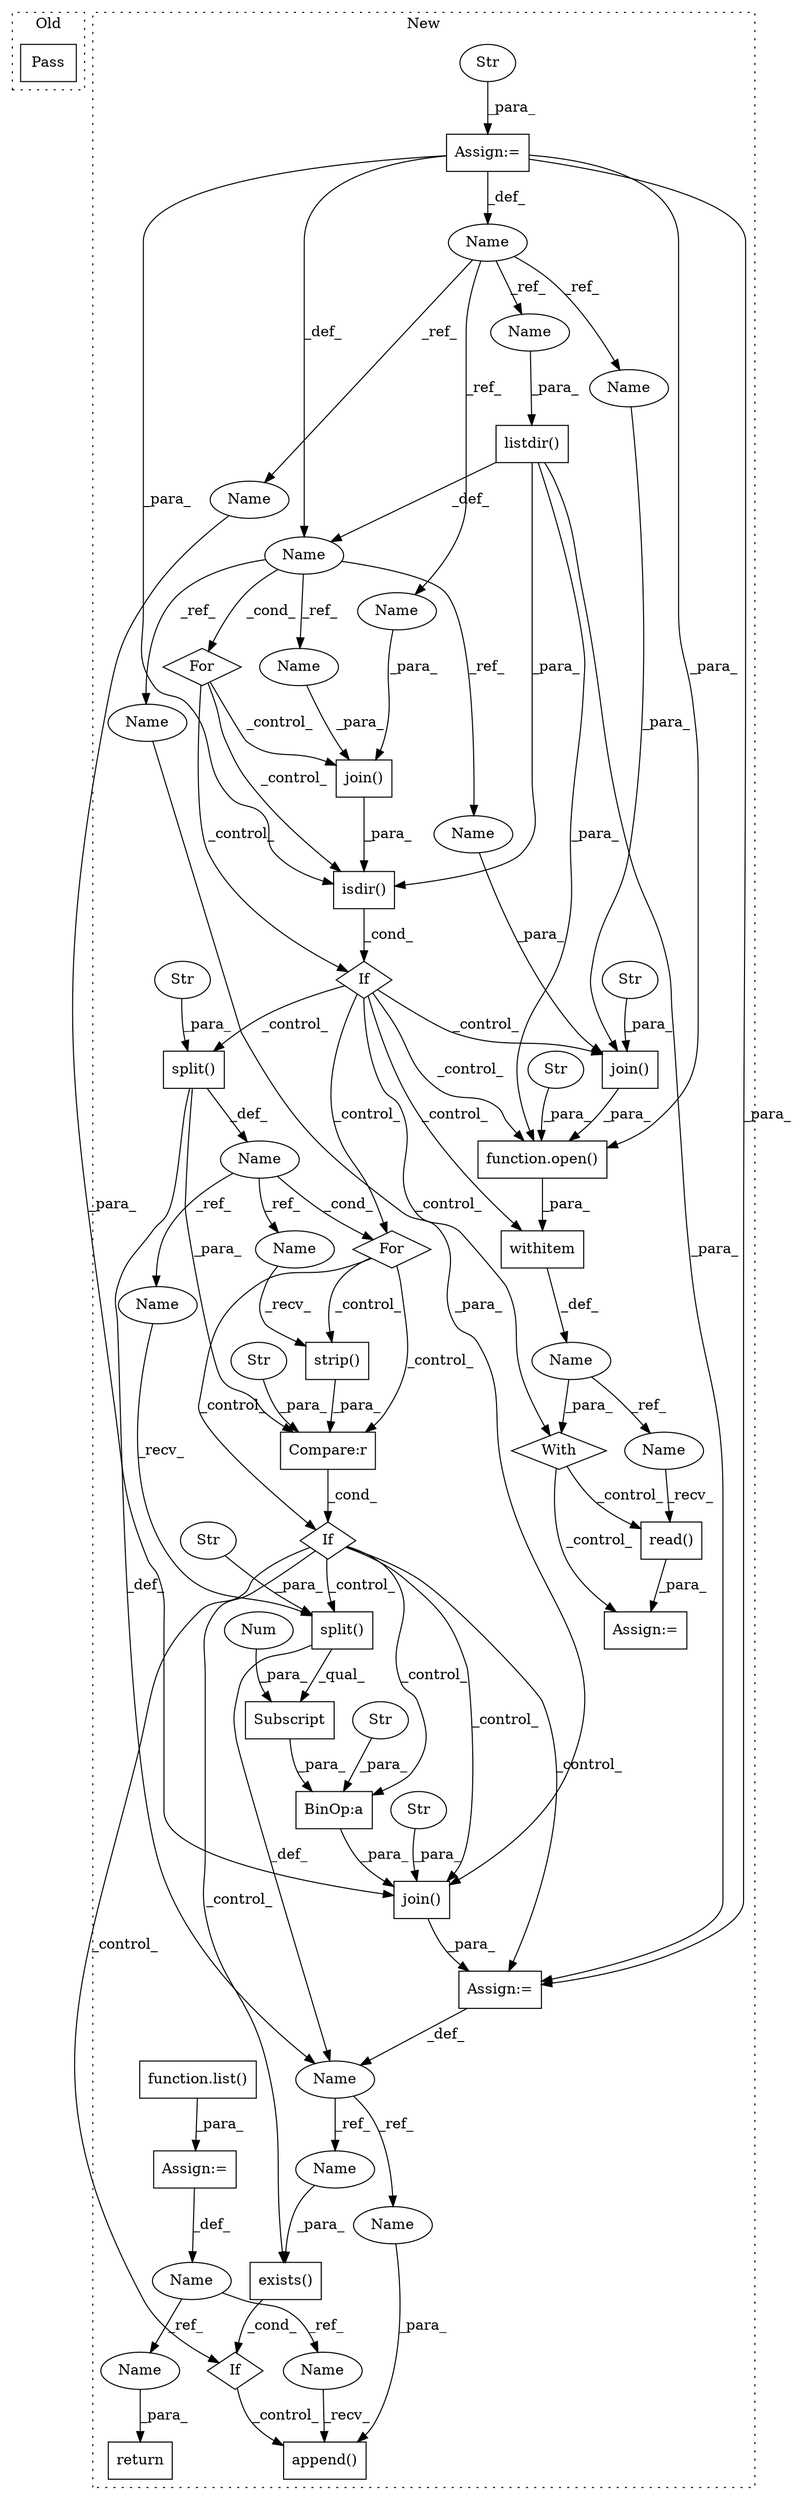 digraph G {
subgraph cluster0 {
1 [label="Pass" a="62" s="82" l="4" shape="box"];
label = "Old";
style="dotted";
}
subgraph cluster1 {
2 [label="listdir()" a="75" s="799,814" l="11,1" shape="box"];
3 [label="join()" a="75" s="1111,1169" l="13,1" shape="box"];
4 [label="Name" a="87" s="793" l="2" shape="ellipse"];
5 [label="If" a="96" s="1191" l="3" shape="diamond"];
6 [label="For" a="107" s="789,815" l="4,10" shape="diamond"];
7 [label="Assign:=" a="68" s="1108" l="3" shape="box"];
8 [label="Str" a="66" s="1134" l="6" shape="ellipse"];
9 [label="If" a="96" s="1057" l="3" shape="diamond"];
10 [label="BinOp:a" a="82" s="1160" l="3" shape="box"];
11 [label="If" a="96" s="825" l="3" shape="diamond"];
12 [label="Subscript" a="63" s="1142,0" l="18,0" shape="box"];
13 [label="Str" a="66" s="1163" l="6" shape="ellipse"];
14 [label="join()" a="75" s="842,863" l="13,1" shape="box"];
15 [label="With" a="39" s="879,888" l="5,88" shape="diamond"];
16 [label="join()" a="75" s="889,926" l="13,1" shape="box"];
17 [label="Str" a="66" s="912" l="14" shape="ellipse"];
18 [label="Name" a="87" s="954" l="4" shape="ellipse"];
19 [label="Assign:=" a="68" s="982" l="3" shape="box"];
20 [label="exists()" a="75" s="1194,1217" l="15,1" shape="box"];
21 [label="For" a="107" s="1009,1039" l="4,18" shape="diamond"];
22 [label="Num" a="76" s="1158" l="1" shape="ellipse"];
23 [label="strip()" a="75" s="1060" l="12" shape="box"];
24 [label="Compare:r" a="40" s="1060" l="18" shape="box"];
25 [label="Str" a="66" s="1076" l="2" shape="ellipse"];
26 [label="withitem" a="49" s="884" l="4" shape="box"];
27 [label="read()" a="75" s="985" l="11" shape="box"];
28 [label="split()" a="75" s="1142,1156" l="11,1" shape="box"];
29 [label="Str" a="66" s="1153" l="3" shape="ellipse"];
30 [label="split()" a="75" s="1021,1038" l="13,1" shape="box"];
31 [label="Str" a="66" s="1034" l="4" shape="ellipse"];
32 [label="Name" a="87" s="687" l="4" shape="ellipse"];
33 [label="Name" a="87" s="1013" l="4" shape="ellipse"];
34 [label="function.open()" a="75" s="884,932" l="5,18" shape="box"];
35 [label="Str" a="66" s="929" l="3" shape="ellipse"];
36 [label="isdir()" a="75" s="828,864" l="14,1" shape="box"];
37 [label="Assign:=" a="68" s="691" l="3" shape="box"];
38 [label="Str" a="66" s="694" l="67" shape="ellipse"];
39 [label="append()" a="75" s="1244,1269" l="17,1" shape="box"];
40 [label="Name" a="87" s="1100" l="8" shape="ellipse"];
41 [label="Name" a="87" s="766" l="9" shape="ellipse"];
42 [label="return" a="93" s="1275" l="7" shape="box"];
43 [label="function.list()" a="75" s="778" l="6" shape="box"];
44 [label="Assign:=" a="68" s="775" l="3" shape="box"];
45 [label="Name" a="87" s="1124" l="4" shape="ellipse"];
46 [label="Name" a="87" s="810" l="4" shape="ellipse"];
47 [label="Name" a="87" s="855" l="4" shape="ellipse"];
48 [label="Name" a="87" s="902" l="4" shape="ellipse"];
49 [label="Name" a="87" s="1209" l="8" shape="ellipse"];
50 [label="Name" a="87" s="1261" l="8" shape="ellipse"];
51 [label="Name" a="87" s="985" l="4" shape="ellipse"];
52 [label="Name" a="87" s="908" l="2" shape="ellipse"];
53 [label="Name" a="87" s="861" l="2" shape="ellipse"];
54 [label="Name" a="87" s="1130" l="2" shape="ellipse"];
55 [label="Name" a="87" s="1244" l="9" shape="ellipse"];
56 [label="Name" a="87" s="1282" l="9" shape="ellipse"];
57 [label="Name" a="87" s="1142" l="4" shape="ellipse"];
58 [label="Name" a="87" s="1060" l="4" shape="ellipse"];
label = "New";
style="dotted";
}
2 -> 34 [label="_para_"];
2 -> 36 [label="_para_"];
2 -> 4 [label="_def_"];
2 -> 7 [label="_para_"];
3 -> 7 [label="_para_"];
4 -> 52 [label="_ref_"];
4 -> 53 [label="_ref_"];
4 -> 6 [label="_cond_"];
4 -> 54 [label="_ref_"];
5 -> 39 [label="_control_"];
6 -> 36 [label="_control_"];
6 -> 11 [label="_control_"];
6 -> 14 [label="_control_"];
7 -> 40 [label="_def_"];
8 -> 3 [label="_para_"];
9 -> 5 [label="_control_"];
9 -> 7 [label="_control_"];
9 -> 28 [label="_control_"];
9 -> 20 [label="_control_"];
9 -> 3 [label="_control_"];
9 -> 10 [label="_control_"];
10 -> 3 [label="_para_"];
11 -> 16 [label="_control_"];
11 -> 15 [label="_control_"];
11 -> 21 [label="_control_"];
11 -> 26 [label="_control_"];
11 -> 34 [label="_control_"];
11 -> 30 [label="_control_"];
12 -> 10 [label="_para_"];
13 -> 10 [label="_para_"];
14 -> 36 [label="_para_"];
15 -> 27 [label="_control_"];
15 -> 19 [label="_control_"];
16 -> 34 [label="_para_"];
17 -> 16 [label="_para_"];
18 -> 51 [label="_ref_"];
18 -> 15 [label="_para_"];
20 -> 5 [label="_cond_"];
21 -> 9 [label="_control_"];
21 -> 23 [label="_control_"];
21 -> 24 [label="_control_"];
22 -> 12 [label="_para_"];
23 -> 24 [label="_para_"];
24 -> 9 [label="_cond_"];
25 -> 24 [label="_para_"];
26 -> 18 [label="_def_"];
27 -> 19 [label="_para_"];
28 -> 40 [label="_def_"];
28 -> 12 [label="_qual_"];
29 -> 28 [label="_para_"];
30 -> 33 [label="_def_"];
30 -> 24 [label="_para_"];
30 -> 40 [label="_def_"];
31 -> 30 [label="_para_"];
32 -> 47 [label="_ref_"];
32 -> 45 [label="_ref_"];
32 -> 46 [label="_ref_"];
32 -> 48 [label="_ref_"];
33 -> 57 [label="_ref_"];
33 -> 58 [label="_ref_"];
33 -> 21 [label="_cond_"];
34 -> 26 [label="_para_"];
35 -> 34 [label="_para_"];
36 -> 11 [label="_cond_"];
37 -> 36 [label="_para_"];
37 -> 4 [label="_def_"];
37 -> 34 [label="_para_"];
37 -> 7 [label="_para_"];
37 -> 32 [label="_def_"];
38 -> 37 [label="_para_"];
40 -> 49 [label="_ref_"];
40 -> 50 [label="_ref_"];
41 -> 55 [label="_ref_"];
41 -> 56 [label="_ref_"];
43 -> 44 [label="_para_"];
44 -> 41 [label="_def_"];
45 -> 3 [label="_para_"];
46 -> 2 [label="_para_"];
47 -> 14 [label="_para_"];
48 -> 16 [label="_para_"];
49 -> 20 [label="_para_"];
50 -> 39 [label="_para_"];
51 -> 27 [label="_recv_"];
52 -> 16 [label="_para_"];
53 -> 14 [label="_para_"];
54 -> 3 [label="_para_"];
55 -> 39 [label="_recv_"];
56 -> 42 [label="_para_"];
57 -> 28 [label="_recv_"];
58 -> 23 [label="_recv_"];
}